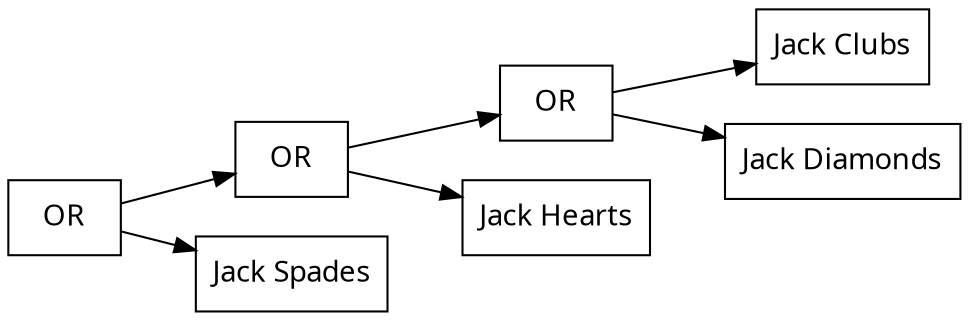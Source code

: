 digraph {
node [shape=record];
node [fontname=Sans];charset="UTF-8" splines=true splines=spline rankdir =LR
237[label="OR"];
237->233;
237->236;
233[label="OR"];
233->229;
233->232;
236[label="Jack Spades"];
229[label="OR"];
229->225;
229->228;
232[label="Jack Hearts"];
225[label="Jack Clubs"];
228[label="Jack Diamonds"];
}
